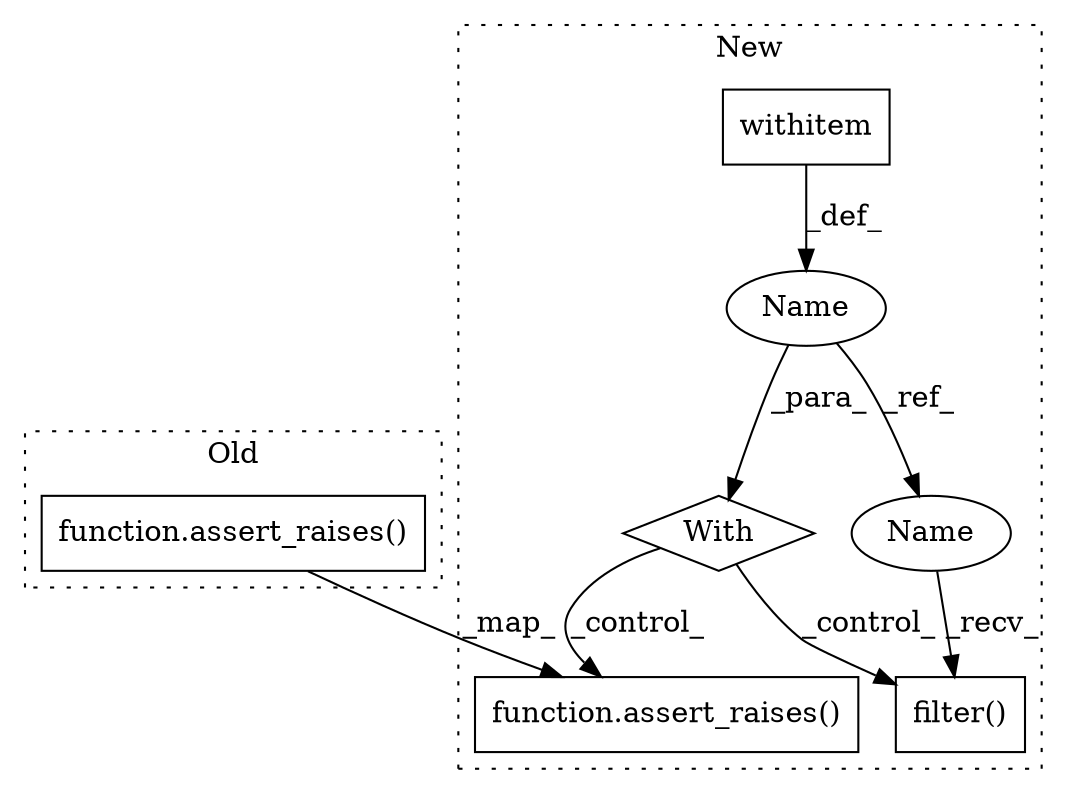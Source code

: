 digraph G {
subgraph cluster0 {
1 [label="function.assert_raises()" a="75" s="2900,2935" l="14,1" shape="box"];
label = "Old";
style="dotted";
}
subgraph cluster1 {
2 [label="function.assert_raises()" a="75" s="3586,3621" l="14,1" shape="box"];
3 [label="With" a="39" s="3444,3466" l="5,23" shape="diamond"];
4 [label="withitem" a="49" s="3449" l="17" shape="box"];
5 [label="Name" a="87" s="3472" l="3" shape="ellipse"];
6 [label="filter()" a="75" s="3489,3518" l="11,1" shape="box"];
7 [label="Name" a="87" s="3489" l="3" shape="ellipse"];
label = "New";
style="dotted";
}
1 -> 2 [label="_map_"];
3 -> 6 [label="_control_"];
3 -> 2 [label="_control_"];
4 -> 5 [label="_def_"];
5 -> 3 [label="_para_"];
5 -> 7 [label="_ref_"];
7 -> 6 [label="_recv_"];
}